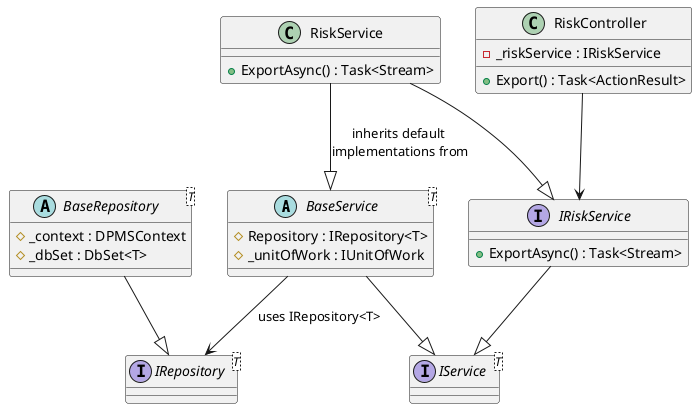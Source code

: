 @startuml

abstract class BaseService<T> {
    #Repository : IRepository<T>
    #_unitOfWork : IUnitOfWork
}

abstract class BaseRepository<T> {
    #_context : DPMSContext
    #_dbSet : DbSet<T>
}

interface IRepository<T> {
}

BaseRepository --|> IRepository

BaseService --|> IService
BaseService --> IRepository : uses IRepository<T>

class RiskController {
    -_riskService : IRiskService

    +Export() : Task<ActionResult>
}

class RiskService {
    +ExportAsync() : Task<Stream>
}

interface IRiskService {
    +ExportAsync() : Task<Stream>
}

interface IService<T> {
}

IRiskService --|> IService
RiskService --|> IRiskService
RiskService --|> BaseService : inherits default \nimplementations from
RiskController --> IRiskService

@enduml